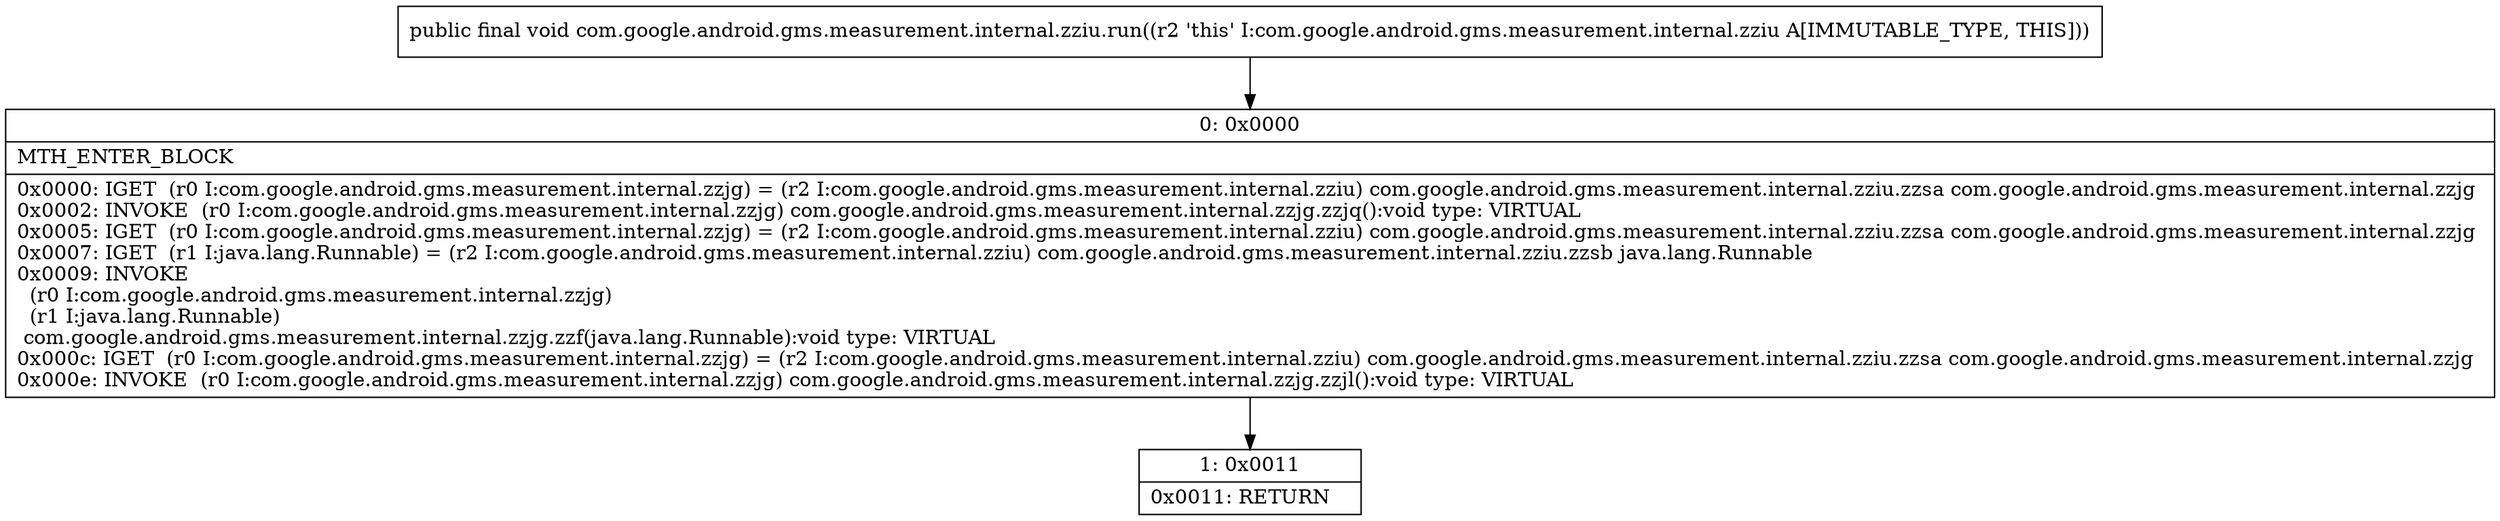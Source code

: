 digraph "CFG forcom.google.android.gms.measurement.internal.zziu.run()V" {
Node_0 [shape=record,label="{0\:\ 0x0000|MTH_ENTER_BLOCK\l|0x0000: IGET  (r0 I:com.google.android.gms.measurement.internal.zzjg) = (r2 I:com.google.android.gms.measurement.internal.zziu) com.google.android.gms.measurement.internal.zziu.zzsa com.google.android.gms.measurement.internal.zzjg \l0x0002: INVOKE  (r0 I:com.google.android.gms.measurement.internal.zzjg) com.google.android.gms.measurement.internal.zzjg.zzjq():void type: VIRTUAL \l0x0005: IGET  (r0 I:com.google.android.gms.measurement.internal.zzjg) = (r2 I:com.google.android.gms.measurement.internal.zziu) com.google.android.gms.measurement.internal.zziu.zzsa com.google.android.gms.measurement.internal.zzjg \l0x0007: IGET  (r1 I:java.lang.Runnable) = (r2 I:com.google.android.gms.measurement.internal.zziu) com.google.android.gms.measurement.internal.zziu.zzsb java.lang.Runnable \l0x0009: INVOKE  \l  (r0 I:com.google.android.gms.measurement.internal.zzjg)\l  (r1 I:java.lang.Runnable)\l com.google.android.gms.measurement.internal.zzjg.zzf(java.lang.Runnable):void type: VIRTUAL \l0x000c: IGET  (r0 I:com.google.android.gms.measurement.internal.zzjg) = (r2 I:com.google.android.gms.measurement.internal.zziu) com.google.android.gms.measurement.internal.zziu.zzsa com.google.android.gms.measurement.internal.zzjg \l0x000e: INVOKE  (r0 I:com.google.android.gms.measurement.internal.zzjg) com.google.android.gms.measurement.internal.zzjg.zzjl():void type: VIRTUAL \l}"];
Node_1 [shape=record,label="{1\:\ 0x0011|0x0011: RETURN   \l}"];
MethodNode[shape=record,label="{public final void com.google.android.gms.measurement.internal.zziu.run((r2 'this' I:com.google.android.gms.measurement.internal.zziu A[IMMUTABLE_TYPE, THIS])) }"];
MethodNode -> Node_0;
Node_0 -> Node_1;
}

